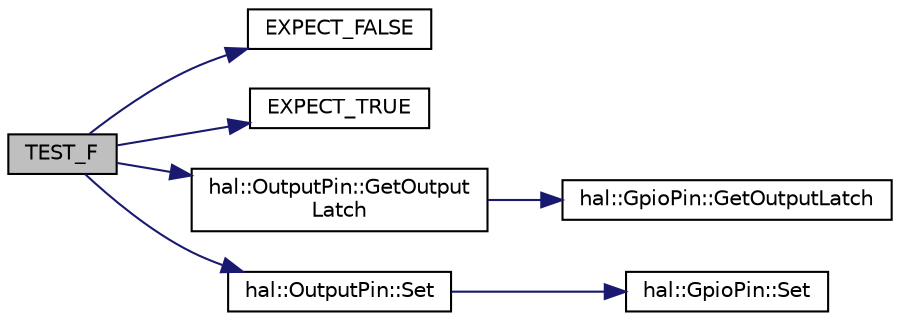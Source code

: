 digraph "TEST_F"
{
 // INTERACTIVE_SVG=YES
  edge [fontname="Helvetica",fontsize="10",labelfontname="Helvetica",labelfontsize="10"];
  node [fontname="Helvetica",fontsize="10",shape=record];
  rankdir="LR";
  Node16 [label="TEST_F",height=0.2,width=0.4,color="black", fillcolor="grey75", style="filled", fontcolor="black"];
  Node16 -> Node17 [color="midnightblue",fontsize="10",style="solid",fontname="Helvetica"];
  Node17 [label="EXPECT_FALSE",height=0.2,width=0.4,color="black", fillcolor="white", style="filled",URL="$d6/def/_test_json_8cpp.html#ac7ef10ed7113236e5f3dfce13707224e"];
  Node16 -> Node18 [color="midnightblue",fontsize="10",style="solid",fontname="Helvetica"];
  Node18 [label="EXPECT_TRUE",height=0.2,width=0.4,color="black", fillcolor="white", style="filled",URL="$d6/def/_test_json_8cpp.html#a84dbe6e62bbec23a120a258315c7b6dc"];
  Node16 -> Node19 [color="midnightblue",fontsize="10",style="solid",fontname="Helvetica"];
  Node19 [label="hal::OutputPin::GetOutput\lLatch",height=0.2,width=0.4,color="black", fillcolor="white", style="filled",URL="$df/d03/classhal_1_1_output_pin.html#af80ff534f6ee95db4a37804c734c84f7"];
  Node19 -> Node20 [color="midnightblue",fontsize="10",style="solid",fontname="Helvetica"];
  Node20 [label="hal::GpioPin::GetOutputLatch",height=0.2,width=0.4,color="black", fillcolor="white", style="filled",URL="$d7/d8c/classhal_1_1_gpio_pin.html#a4f7298cfaf44c55aef1a897a7fcb9875"];
  Node16 -> Node21 [color="midnightblue",fontsize="10",style="solid",fontname="Helvetica"];
  Node21 [label="hal::OutputPin::Set",height=0.2,width=0.4,color="black", fillcolor="white", style="filled",URL="$df/d03/classhal_1_1_output_pin.html#a4e5ec1724078b9b022cbfca7bd88476a"];
  Node21 -> Node22 [color="midnightblue",fontsize="10",style="solid",fontname="Helvetica"];
  Node22 [label="hal::GpioPin::Set",height=0.2,width=0.4,color="black", fillcolor="white", style="filled",URL="$d7/d8c/classhal_1_1_gpio_pin.html#a0502d167afa4ed797e3bdb31f5a70452"];
}
